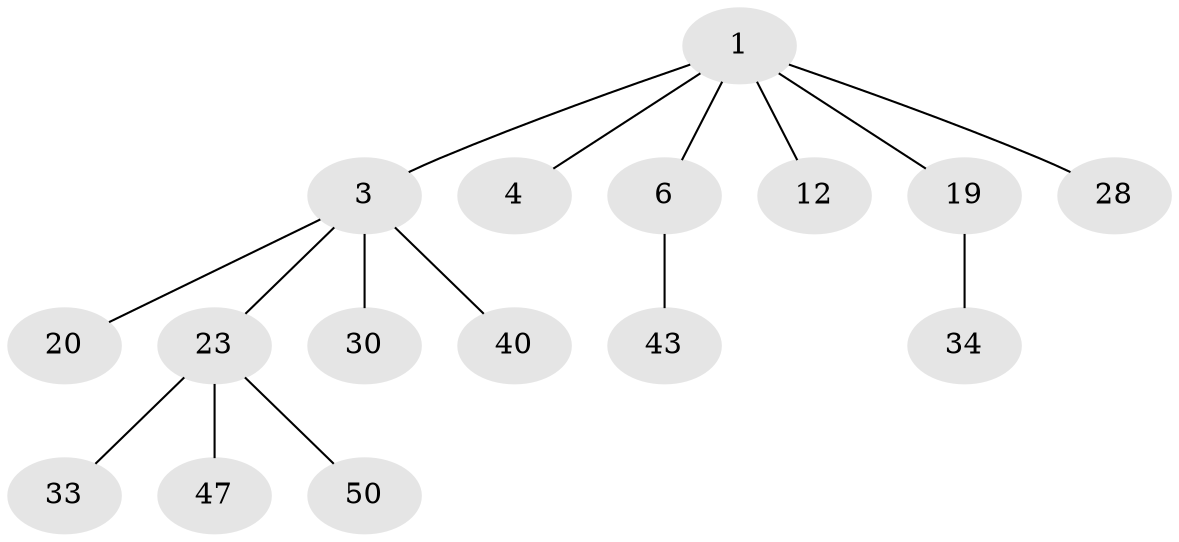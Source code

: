 // original degree distribution, {3: 0.1111111111111111, 6: 0.018518518518518517, 7: 0.018518518518518517, 2: 0.25925925925925924, 4: 0.09259259259259259, 1: 0.5}
// Generated by graph-tools (version 1.1) at 2025/19/03/04/25 18:19:08]
// undirected, 16 vertices, 15 edges
graph export_dot {
graph [start="1"]
  node [color=gray90,style=filled];
  1 [super="+2+9+11"];
  3 [super="+14+22+35+5+46+7"];
  4 [super="+18"];
  6 [super="+37+16+10"];
  12;
  19 [super="+29+25+45"];
  20 [super="+48"];
  23 [super="+27+42+26"];
  28;
  30;
  33;
  34;
  40 [super="+49"];
  43 [super="+53"];
  47;
  50;
  1 -- 3;
  1 -- 4;
  1 -- 19;
  1 -- 6;
  1 -- 12;
  1 -- 28;
  3 -- 40;
  3 -- 20;
  3 -- 30;
  3 -- 23;
  6 -- 43;
  19 -- 34;
  23 -- 33;
  23 -- 50;
  23 -- 47;
}
